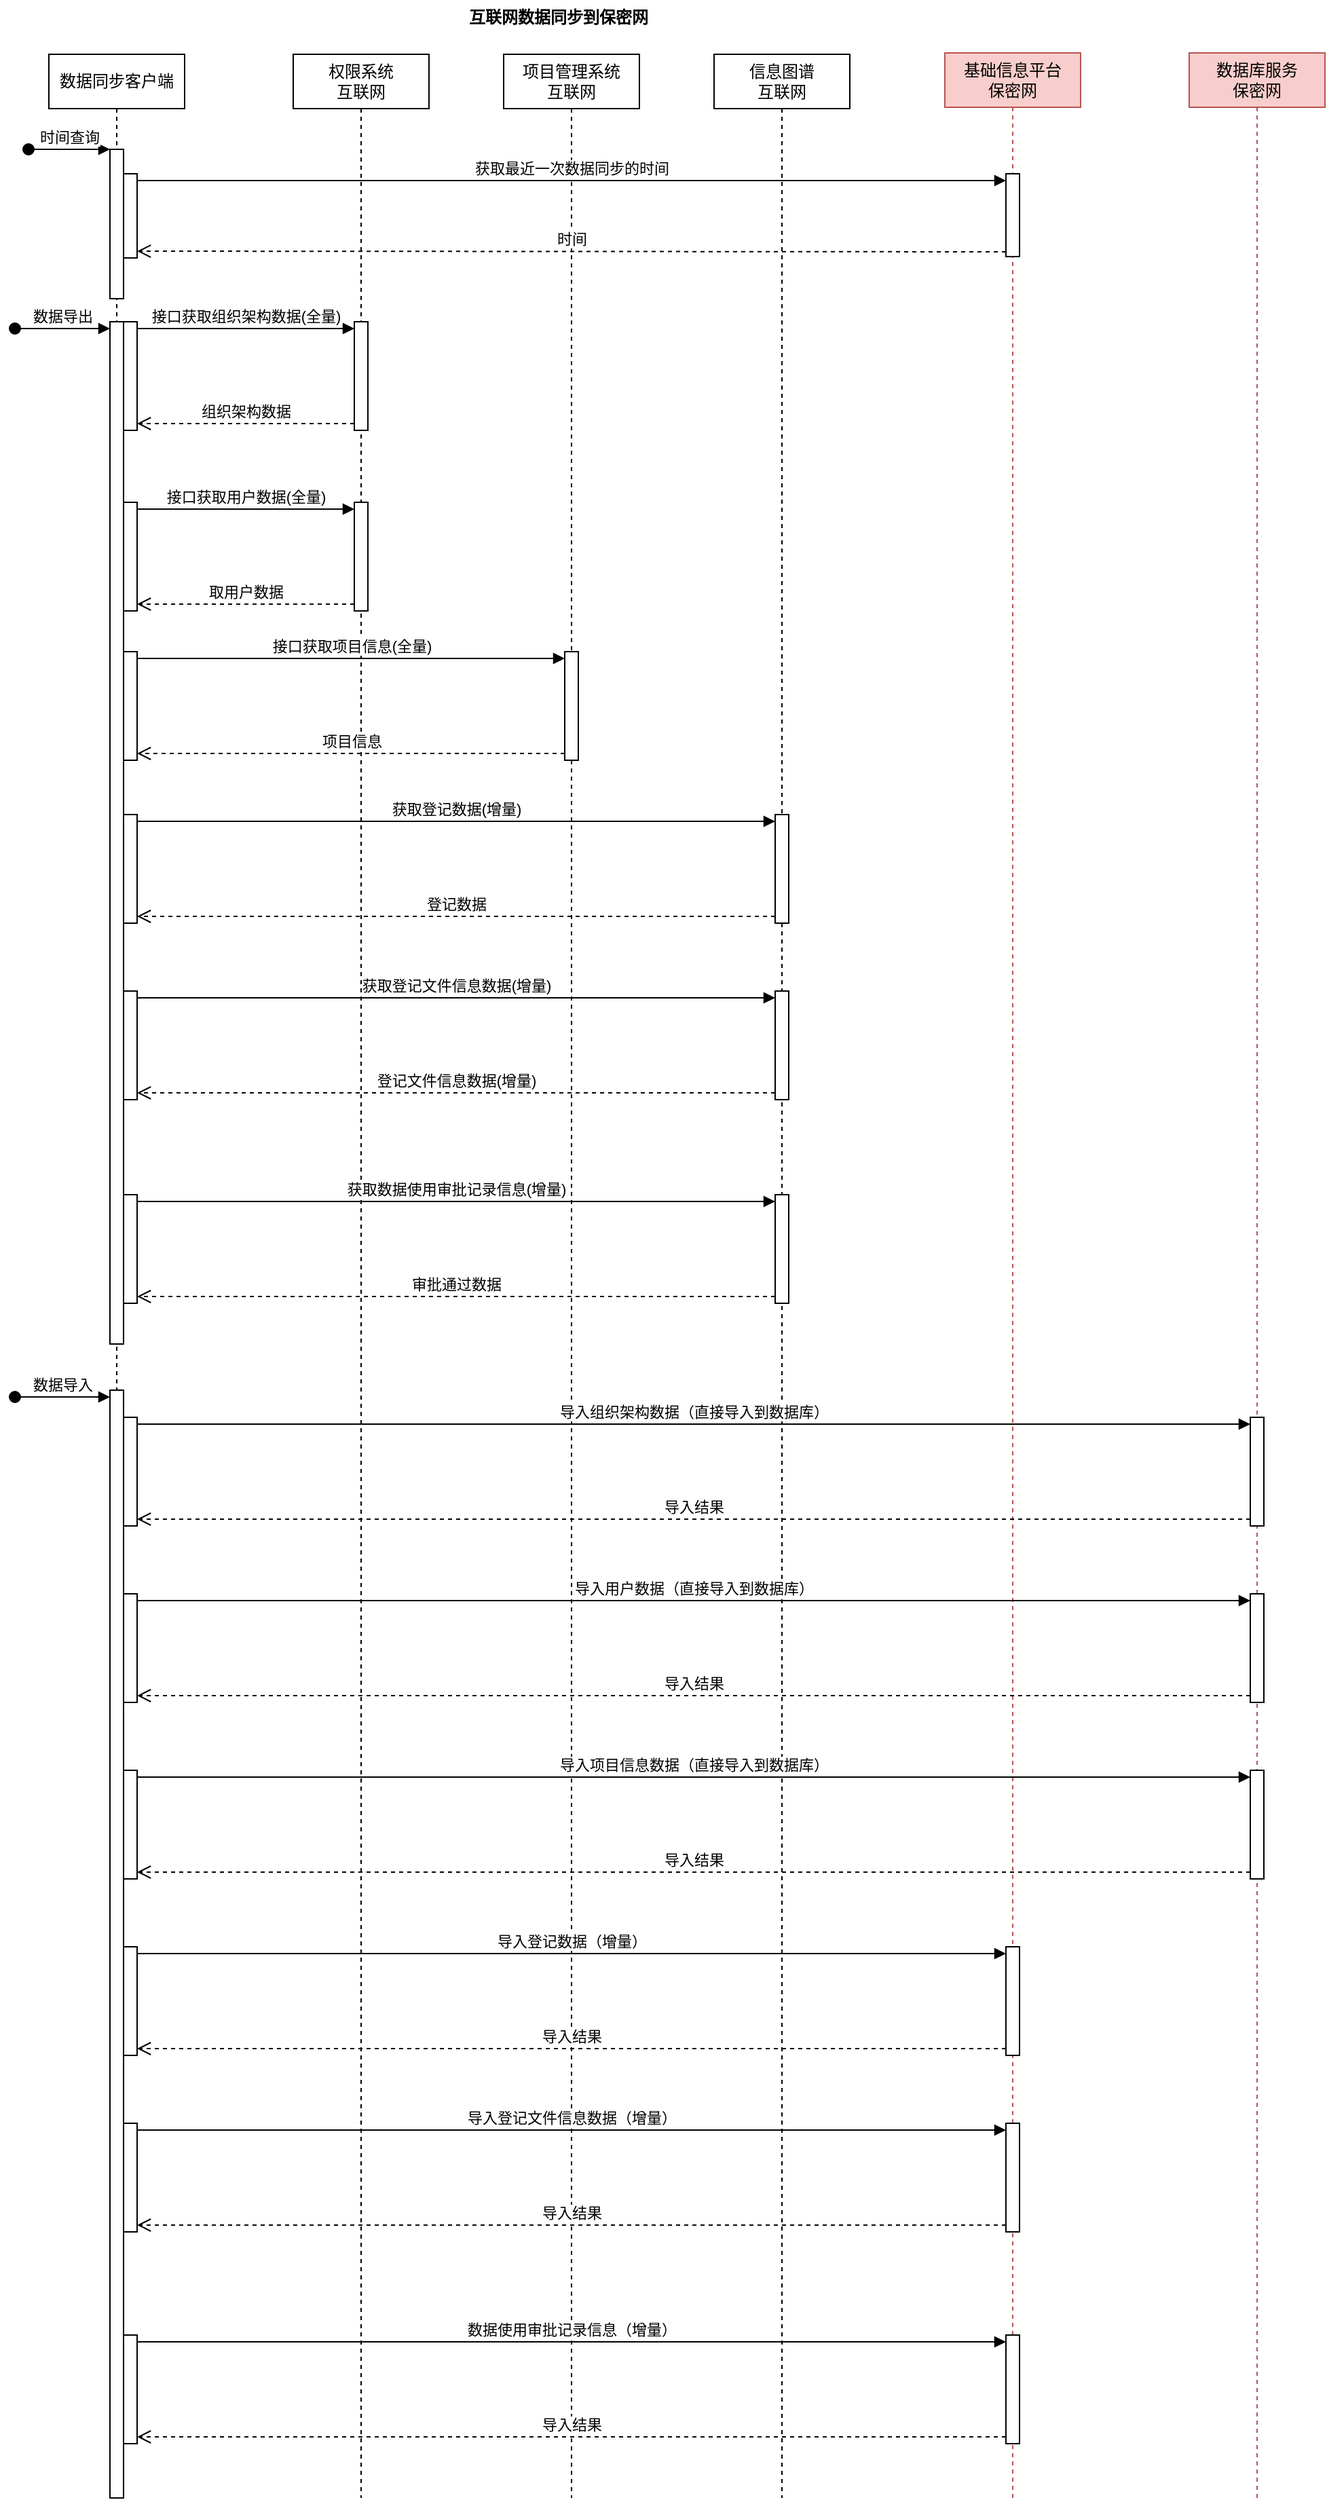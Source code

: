 <mxfile version="24.6.5" type="github">
  <diagram name="Page-1" id="2YBvvXClWsGukQMizWep">
    <mxGraphModel dx="1221" dy="725" grid="1" gridSize="10" guides="1" tooltips="1" connect="1" arrows="1" fold="1" page="1" pageScale="1" pageWidth="850" pageHeight="1100" math="0" shadow="0">
      <root>
        <mxCell id="0" />
        <mxCell id="1" parent="0" />
        <mxCell id="aM9ryv3xv72pqoxQDRHE-1" value="数据同步客户端" style="shape=umlLifeline;perimeter=lifelinePerimeter;whiteSpace=wrap;html=1;container=0;dropTarget=0;collapsible=0;recursiveResize=0;outlineConnect=0;portConstraint=eastwest;newEdgeStyle={&quot;edgeStyle&quot;:&quot;elbowEdgeStyle&quot;,&quot;elbow&quot;:&quot;vertical&quot;,&quot;curved&quot;:0,&quot;rounded&quot;:0};" parent="1" vertex="1">
          <mxGeometry x="40" y="40" width="100" height="1800" as="geometry" />
        </mxCell>
        <mxCell id="aM9ryv3xv72pqoxQDRHE-2" value="" style="html=1;points=[];perimeter=orthogonalPerimeter;outlineConnect=0;targetShapes=umlLifeline;portConstraint=eastwest;newEdgeStyle={&quot;edgeStyle&quot;:&quot;elbowEdgeStyle&quot;,&quot;elbow&quot;:&quot;vertical&quot;,&quot;curved&quot;:0,&quot;rounded&quot;:0};" parent="aM9ryv3xv72pqoxQDRHE-1" vertex="1">
          <mxGeometry x="45" y="70" width="10" height="110" as="geometry" />
        </mxCell>
        <mxCell id="aM9ryv3xv72pqoxQDRHE-3" value="时间查询" style="html=1;verticalAlign=bottom;startArrow=oval;endArrow=block;startSize=8;edgeStyle=elbowEdgeStyle;elbow=vertical;curved=0;rounded=0;" parent="aM9ryv3xv72pqoxQDRHE-1" target="aM9ryv3xv72pqoxQDRHE-2" edge="1">
          <mxGeometry relative="1" as="geometry">
            <mxPoint x="-15" y="70" as="sourcePoint" />
          </mxGeometry>
        </mxCell>
        <mxCell id="a8flHHELQ4XIELZlbhmN-11" value="" style="html=1;points=[[0,0,0,0,5],[0,1,0,0,-5],[1,0,0,0,5],[1,1,0,0,-5]];perimeter=orthogonalPerimeter;outlineConnect=0;targetShapes=umlLifeline;portConstraint=eastwest;newEdgeStyle={&quot;curved&quot;:0,&quot;rounded&quot;:0};" vertex="1" parent="aM9ryv3xv72pqoxQDRHE-1">
          <mxGeometry x="55" y="88" width="10" height="62" as="geometry" />
        </mxCell>
        <mxCell id="a8flHHELQ4XIELZlbhmN-14" value="" style="html=1;points=[[0,0,0,0,5],[0,1,0,0,-5],[1,0,0,0,5],[1,1,0,0,-5]];perimeter=orthogonalPerimeter;outlineConnect=0;targetShapes=umlLifeline;portConstraint=eastwest;newEdgeStyle={&quot;curved&quot;:0,&quot;rounded&quot;:0};" vertex="1" parent="aM9ryv3xv72pqoxQDRHE-1">
          <mxGeometry x="55" y="197" width="10" height="80" as="geometry" />
        </mxCell>
        <mxCell id="a8flHHELQ4XIELZlbhmN-22" value="" style="html=1;points=[[0,0,0,0,5],[0,1,0,0,-5],[1,0,0,0,5],[1,1,0,0,-5]];perimeter=orthogonalPerimeter;outlineConnect=0;targetShapes=umlLifeline;portConstraint=eastwest;newEdgeStyle={&quot;curved&quot;:0,&quot;rounded&quot;:0};" vertex="1" parent="aM9ryv3xv72pqoxQDRHE-1">
          <mxGeometry x="55" y="330" width="10" height="80" as="geometry" />
        </mxCell>
        <mxCell id="a8flHHELQ4XIELZlbhmN-26" value="" style="html=1;points=[[0,0,0,0,5],[0,1,0,0,-5],[1,0,0,0,5],[1,1,0,0,-5]];perimeter=orthogonalPerimeter;outlineConnect=0;targetShapes=umlLifeline;portConstraint=eastwest;newEdgeStyle={&quot;curved&quot;:0,&quot;rounded&quot;:0};" vertex="1" parent="aM9ryv3xv72pqoxQDRHE-1">
          <mxGeometry x="55" y="440" width="10" height="80" as="geometry" />
        </mxCell>
        <mxCell id="a8flHHELQ4XIELZlbhmN-28" value="" style="html=1;points=[[0,0,0,0,5],[0,1,0,0,-5],[1,0,0,0,5],[1,1,0,0,-5]];perimeter=orthogonalPerimeter;outlineConnect=0;targetShapes=umlLifeline;portConstraint=eastwest;newEdgeStyle={&quot;curved&quot;:0,&quot;rounded&quot;:0};" vertex="1" parent="aM9ryv3xv72pqoxQDRHE-1">
          <mxGeometry x="45" y="197" width="10" height="753" as="geometry" />
        </mxCell>
        <mxCell id="a8flHHELQ4XIELZlbhmN-29" value="数据导出" style="html=1;verticalAlign=bottom;startArrow=oval;endArrow=block;startSize=8;curved=0;rounded=0;entryX=0;entryY=0;entryDx=0;entryDy=5;" edge="1" target="a8flHHELQ4XIELZlbhmN-28" parent="aM9ryv3xv72pqoxQDRHE-1">
          <mxGeometry relative="1" as="geometry">
            <mxPoint x="-25" y="202" as="sourcePoint" />
          </mxGeometry>
        </mxCell>
        <mxCell id="a8flHHELQ4XIELZlbhmN-34" value="" style="html=1;points=[[0,0,0,0,5],[0,1,0,0,-5],[1,0,0,0,5],[1,1,0,0,-5]];perimeter=orthogonalPerimeter;outlineConnect=0;targetShapes=umlLifeline;portConstraint=eastwest;newEdgeStyle={&quot;curved&quot;:0,&quot;rounded&quot;:0};" vertex="1" parent="aM9ryv3xv72pqoxQDRHE-1">
          <mxGeometry x="55" y="560" width="10" height="80" as="geometry" />
        </mxCell>
        <mxCell id="a8flHHELQ4XIELZlbhmN-38" value="" style="html=1;points=[[0,0,0,0,5],[0,1,0,0,-5],[1,0,0,0,5],[1,1,0,0,-5]];perimeter=orthogonalPerimeter;outlineConnect=0;targetShapes=umlLifeline;portConstraint=eastwest;newEdgeStyle={&quot;curved&quot;:0,&quot;rounded&quot;:0};" vertex="1" parent="aM9ryv3xv72pqoxQDRHE-1">
          <mxGeometry x="55" y="690" width="10" height="80" as="geometry" />
        </mxCell>
        <mxCell id="a8flHHELQ4XIELZlbhmN-39" value="" style="html=1;points=[[0,0,0,0,5],[0,1,0,0,-5],[1,0,0,0,5],[1,1,0,0,-5]];perimeter=orthogonalPerimeter;outlineConnect=0;targetShapes=umlLifeline;portConstraint=eastwest;newEdgeStyle={&quot;curved&quot;:0,&quot;rounded&quot;:0};" vertex="1" parent="aM9ryv3xv72pqoxQDRHE-1">
          <mxGeometry x="45" y="984" width="10" height="816" as="geometry" />
        </mxCell>
        <mxCell id="a8flHHELQ4XIELZlbhmN-40" value="数据导入" style="html=1;verticalAlign=bottom;startArrow=oval;endArrow=block;startSize=8;curved=0;rounded=0;entryX=0;entryY=0;entryDx=0;entryDy=5;" edge="1" target="a8flHHELQ4XIELZlbhmN-39" parent="aM9ryv3xv72pqoxQDRHE-1">
          <mxGeometry relative="1" as="geometry">
            <mxPoint x="-25" y="989" as="sourcePoint" />
          </mxGeometry>
        </mxCell>
        <mxCell id="a8flHHELQ4XIELZlbhmN-47" value="" style="html=1;points=[[0,0,0,0,5],[0,1,0,0,-5],[1,0,0,0,5],[1,1,0,0,-5]];perimeter=orthogonalPerimeter;outlineConnect=0;targetShapes=umlLifeline;portConstraint=eastwest;newEdgeStyle={&quot;curved&quot;:0,&quot;rounded&quot;:0};" vertex="1" parent="aM9ryv3xv72pqoxQDRHE-1">
          <mxGeometry x="55" y="1004" width="10" height="80" as="geometry" />
        </mxCell>
        <mxCell id="a8flHHELQ4XIELZlbhmN-58" value="" style="html=1;points=[[0,0,0,0,5],[0,1,0,0,-5],[1,0,0,0,5],[1,1,0,0,-5]];perimeter=orthogonalPerimeter;outlineConnect=0;targetShapes=umlLifeline;portConstraint=eastwest;newEdgeStyle={&quot;curved&quot;:0,&quot;rounded&quot;:0};" vertex="1" parent="aM9ryv3xv72pqoxQDRHE-1">
          <mxGeometry x="55" y="1134" width="10" height="80" as="geometry" />
        </mxCell>
        <mxCell id="a8flHHELQ4XIELZlbhmN-62" value="" style="html=1;points=[[0,0,0,0,5],[0,1,0,0,-5],[1,0,0,0,5],[1,1,0,0,-5]];perimeter=orthogonalPerimeter;outlineConnect=0;targetShapes=umlLifeline;portConstraint=eastwest;newEdgeStyle={&quot;curved&quot;:0,&quot;rounded&quot;:0};" vertex="1" parent="aM9ryv3xv72pqoxQDRHE-1">
          <mxGeometry x="55" y="1264" width="10" height="80" as="geometry" />
        </mxCell>
        <mxCell id="a8flHHELQ4XIELZlbhmN-72" value="" style="html=1;points=[[0,0,0,0,5],[0,1,0,0,-5],[1,0,0,0,5],[1,1,0,0,-5]];perimeter=orthogonalPerimeter;outlineConnect=0;targetShapes=umlLifeline;portConstraint=eastwest;newEdgeStyle={&quot;curved&quot;:0,&quot;rounded&quot;:0};" vertex="1" parent="aM9ryv3xv72pqoxQDRHE-1">
          <mxGeometry x="55" y="1394" width="10" height="80" as="geometry" />
        </mxCell>
        <mxCell id="a8flHHELQ4XIELZlbhmN-76" value="" style="html=1;points=[[0,0,0,0,5],[0,1,0,0,-5],[1,0,0,0,5],[1,1,0,0,-5]];perimeter=orthogonalPerimeter;outlineConnect=0;targetShapes=umlLifeline;portConstraint=eastwest;newEdgeStyle={&quot;curved&quot;:0,&quot;rounded&quot;:0};" vertex="1" parent="aM9ryv3xv72pqoxQDRHE-1">
          <mxGeometry x="55" y="1524" width="10" height="80" as="geometry" />
        </mxCell>
        <mxCell id="a8flHHELQ4XIELZlbhmN-80" value="" style="html=1;points=[[0,0,0,0,5],[0,1,0,0,-5],[1,0,0,0,5],[1,1,0,0,-5]];perimeter=orthogonalPerimeter;outlineConnect=0;targetShapes=umlLifeline;portConstraint=eastwest;newEdgeStyle={&quot;curved&quot;:0,&quot;rounded&quot;:0};" vertex="1" parent="aM9ryv3xv72pqoxQDRHE-1">
          <mxGeometry x="55" y="840" width="10" height="80" as="geometry" />
        </mxCell>
        <mxCell id="a8flHHELQ4XIELZlbhmN-84" value="" style="html=1;points=[[0,0,0,0,5],[0,1,0,0,-5],[1,0,0,0,5],[1,1,0,0,-5]];perimeter=orthogonalPerimeter;outlineConnect=0;targetShapes=umlLifeline;portConstraint=eastwest;newEdgeStyle={&quot;curved&quot;:0,&quot;rounded&quot;:0};" vertex="1" parent="aM9ryv3xv72pqoxQDRHE-1">
          <mxGeometry x="55" y="1680" width="10" height="80" as="geometry" />
        </mxCell>
        <mxCell id="aM9ryv3xv72pqoxQDRHE-5" value="权限系统&lt;div&gt;互联网&lt;/div&gt;" style="shape=umlLifeline;perimeter=lifelinePerimeter;whiteSpace=wrap;html=1;container=0;dropTarget=0;collapsible=0;recursiveResize=0;outlineConnect=0;portConstraint=eastwest;newEdgeStyle={&quot;edgeStyle&quot;:&quot;elbowEdgeStyle&quot;,&quot;elbow&quot;:&quot;vertical&quot;,&quot;curved&quot;:0,&quot;rounded&quot;:0};" parent="1" vertex="1">
          <mxGeometry x="220" y="40" width="100" height="1800" as="geometry" />
        </mxCell>
        <mxCell id="a8flHHELQ4XIELZlbhmN-15" value="" style="html=1;points=[[0,0,0,0,5],[0,1,0,0,-5],[1,0,0,0,5],[1,1,0,0,-5]];perimeter=orthogonalPerimeter;outlineConnect=0;targetShapes=umlLifeline;portConstraint=eastwest;newEdgeStyle={&quot;curved&quot;:0,&quot;rounded&quot;:0};" vertex="1" parent="aM9ryv3xv72pqoxQDRHE-5">
          <mxGeometry x="45" y="197" width="10" height="80" as="geometry" />
        </mxCell>
        <mxCell id="a8flHHELQ4XIELZlbhmN-19" value="" style="html=1;points=[[0,0,0,0,5],[0,1,0,0,-5],[1,0,0,0,5],[1,1,0,0,-5]];perimeter=orthogonalPerimeter;outlineConnect=0;targetShapes=umlLifeline;portConstraint=eastwest;newEdgeStyle={&quot;curved&quot;:0,&quot;rounded&quot;:0};" vertex="1" parent="aM9ryv3xv72pqoxQDRHE-5">
          <mxGeometry x="45" y="330" width="10" height="80" as="geometry" />
        </mxCell>
        <mxCell id="a8flHHELQ4XIELZlbhmN-1" value="项目管理系统&lt;div&gt;互联网&lt;br&gt;&lt;/div&gt;" style="shape=umlLifeline;perimeter=lifelinePerimeter;whiteSpace=wrap;html=1;container=0;dropTarget=0;collapsible=0;recursiveResize=0;outlineConnect=0;portConstraint=eastwest;newEdgeStyle={&quot;edgeStyle&quot;:&quot;elbowEdgeStyle&quot;,&quot;elbow&quot;:&quot;vertical&quot;,&quot;curved&quot;:0,&quot;rounded&quot;:0};" vertex="1" parent="1">
          <mxGeometry x="375" y="40" width="100" height="1800" as="geometry" />
        </mxCell>
        <mxCell id="a8flHHELQ4XIELZlbhmN-23" value="" style="html=1;points=[[0,0,0,0,5],[0,1,0,0,-5],[1,0,0,0,5],[1,1,0,0,-5]];perimeter=orthogonalPerimeter;outlineConnect=0;targetShapes=umlLifeline;portConstraint=eastwest;newEdgeStyle={&quot;curved&quot;:0,&quot;rounded&quot;:0};" vertex="1" parent="a8flHHELQ4XIELZlbhmN-1">
          <mxGeometry x="45" y="440" width="10" height="80" as="geometry" />
        </mxCell>
        <mxCell id="a8flHHELQ4XIELZlbhmN-3" value="信息图谱&lt;div&gt;互联网&lt;br&gt;&lt;/div&gt;" style="shape=umlLifeline;perimeter=lifelinePerimeter;whiteSpace=wrap;html=1;container=0;dropTarget=0;collapsible=0;recursiveResize=0;outlineConnect=0;portConstraint=eastwest;newEdgeStyle={&quot;edgeStyle&quot;:&quot;elbowEdgeStyle&quot;,&quot;elbow&quot;:&quot;vertical&quot;,&quot;curved&quot;:0,&quot;rounded&quot;:0};" vertex="1" parent="1">
          <mxGeometry x="530" y="40" width="100" height="1800" as="geometry" />
        </mxCell>
        <mxCell id="a8flHHELQ4XIELZlbhmN-31" value="" style="html=1;points=[[0,0,0,0,5],[0,1,0,0,-5],[1,0,0,0,5],[1,1,0,0,-5]];perimeter=orthogonalPerimeter;outlineConnect=0;targetShapes=umlLifeline;portConstraint=eastwest;newEdgeStyle={&quot;curved&quot;:0,&quot;rounded&quot;:0};" vertex="1" parent="a8flHHELQ4XIELZlbhmN-3">
          <mxGeometry x="45" y="560" width="10" height="80" as="geometry" />
        </mxCell>
        <mxCell id="a8flHHELQ4XIELZlbhmN-35" value="" style="html=1;points=[[0,0,0,0,5],[0,1,0,0,-5],[1,0,0,0,5],[1,1,0,0,-5]];perimeter=orthogonalPerimeter;outlineConnect=0;targetShapes=umlLifeline;portConstraint=eastwest;newEdgeStyle={&quot;curved&quot;:0,&quot;rounded&quot;:0};" vertex="1" parent="a8flHHELQ4XIELZlbhmN-3">
          <mxGeometry x="45" y="690" width="10" height="80" as="geometry" />
        </mxCell>
        <mxCell id="a8flHHELQ4XIELZlbhmN-77" value="" style="html=1;points=[[0,0,0,0,5],[0,1,0,0,-5],[1,0,0,0,5],[1,1,0,0,-5]];perimeter=orthogonalPerimeter;outlineConnect=0;targetShapes=umlLifeline;portConstraint=eastwest;newEdgeStyle={&quot;curved&quot;:0,&quot;rounded&quot;:0};" vertex="1" parent="a8flHHELQ4XIELZlbhmN-3">
          <mxGeometry x="45" y="840" width="10" height="80" as="geometry" />
        </mxCell>
        <mxCell id="a8flHHELQ4XIELZlbhmN-5" value="基础信息平台&lt;div&gt;保密网&lt;/div&gt;" style="shape=umlLifeline;perimeter=lifelinePerimeter;whiteSpace=wrap;html=1;container=0;dropTarget=0;collapsible=0;recursiveResize=0;outlineConnect=0;portConstraint=eastwest;newEdgeStyle={&quot;edgeStyle&quot;:&quot;elbowEdgeStyle&quot;,&quot;elbow&quot;:&quot;vertical&quot;,&quot;curved&quot;:0,&quot;rounded&quot;:0};fillColor=#f8cecc;strokeColor=#b85450;" vertex="1" parent="1">
          <mxGeometry x="700" y="39" width="100" height="1801" as="geometry" />
        </mxCell>
        <mxCell id="a8flHHELQ4XIELZlbhmN-6" value="" style="html=1;points=[];perimeter=orthogonalPerimeter;outlineConnect=0;targetShapes=umlLifeline;portConstraint=eastwest;newEdgeStyle={&quot;edgeStyle&quot;:&quot;elbowEdgeStyle&quot;,&quot;elbow&quot;:&quot;vertical&quot;,&quot;curved&quot;:0,&quot;rounded&quot;:0};" vertex="1" parent="a8flHHELQ4XIELZlbhmN-5">
          <mxGeometry x="45" y="89" width="10" height="61" as="geometry" />
        </mxCell>
        <mxCell id="a8flHHELQ4XIELZlbhmN-69" value="" style="html=1;points=[[0,0,0,0,5],[0,1,0,0,-5],[1,0,0,0,5],[1,1,0,0,-5]];perimeter=orthogonalPerimeter;outlineConnect=0;targetShapes=umlLifeline;portConstraint=eastwest;newEdgeStyle={&quot;curved&quot;:0,&quot;rounded&quot;:0};" vertex="1" parent="a8flHHELQ4XIELZlbhmN-5">
          <mxGeometry x="45" y="1395" width="10" height="80" as="geometry" />
        </mxCell>
        <mxCell id="a8flHHELQ4XIELZlbhmN-73" value="" style="html=1;points=[[0,0,0,0,5],[0,1,0,0,-5],[1,0,0,0,5],[1,1,0,0,-5]];perimeter=orthogonalPerimeter;outlineConnect=0;targetShapes=umlLifeline;portConstraint=eastwest;newEdgeStyle={&quot;curved&quot;:0,&quot;rounded&quot;:0};" vertex="1" parent="a8flHHELQ4XIELZlbhmN-5">
          <mxGeometry x="45" y="1525" width="10" height="80" as="geometry" />
        </mxCell>
        <mxCell id="a8flHHELQ4XIELZlbhmN-81" value="" style="html=1;points=[[0,0,0,0,5],[0,1,0,0,-5],[1,0,0,0,5],[1,1,0,0,-5]];perimeter=orthogonalPerimeter;outlineConnect=0;targetShapes=umlLifeline;portConstraint=eastwest;newEdgeStyle={&quot;curved&quot;:0,&quot;rounded&quot;:0};" vertex="1" parent="a8flHHELQ4XIELZlbhmN-5">
          <mxGeometry x="45" y="1681" width="10" height="80" as="geometry" />
        </mxCell>
        <mxCell id="a8flHHELQ4XIELZlbhmN-12" value="获取最近一次数据同步的时间" style="html=1;verticalAlign=bottom;endArrow=block;curved=0;rounded=0;exitX=1;exitY=0;exitDx=0;exitDy=5;exitPerimeter=0;" edge="1" parent="1" source="a8flHHELQ4XIELZlbhmN-11" target="a8flHHELQ4XIELZlbhmN-6">
          <mxGeometry width="80" relative="1" as="geometry">
            <mxPoint x="150" y="150" as="sourcePoint" />
            <mxPoint x="230" y="150" as="targetPoint" />
          </mxGeometry>
        </mxCell>
        <mxCell id="a8flHHELQ4XIELZlbhmN-13" value="时间" style="html=1;verticalAlign=bottom;endArrow=open;dashed=1;endSize=8;curved=0;rounded=0;entryX=1;entryY=1;entryDx=0;entryDy=-5;entryPerimeter=0;" edge="1" parent="1" target="a8flHHELQ4XIELZlbhmN-11">
          <mxGeometry relative="1" as="geometry">
            <mxPoint x="745" y="185.5" as="sourcePoint" />
            <mxPoint x="105" y="185.5" as="targetPoint" />
          </mxGeometry>
        </mxCell>
        <mxCell id="a8flHHELQ4XIELZlbhmN-16" value="接口获取组织架构数据(全量)" style="html=1;verticalAlign=bottom;endArrow=block;curved=0;rounded=0;entryX=0;entryY=0;entryDx=0;entryDy=5;exitX=1;exitY=0;exitDx=0;exitDy=5;exitPerimeter=0;" edge="1" target="a8flHHELQ4XIELZlbhmN-15" parent="1" source="a8flHHELQ4XIELZlbhmN-14">
          <mxGeometry relative="1" as="geometry">
            <mxPoint x="195" y="242" as="sourcePoint" />
          </mxGeometry>
        </mxCell>
        <mxCell id="a8flHHELQ4XIELZlbhmN-17" value="组织架构数据" style="html=1;verticalAlign=bottom;endArrow=open;dashed=1;endSize=8;curved=0;rounded=0;exitX=0;exitY=1;exitDx=0;exitDy=-5;entryX=1;entryY=1;entryDx=0;entryDy=-5;entryPerimeter=0;" edge="1" source="a8flHHELQ4XIELZlbhmN-15" parent="1" target="a8flHHELQ4XIELZlbhmN-14">
          <mxGeometry relative="1" as="geometry">
            <mxPoint x="195" y="312" as="targetPoint" />
          </mxGeometry>
        </mxCell>
        <mxCell id="a8flHHELQ4XIELZlbhmN-20" value="接口获取用户数据(全量)" style="html=1;verticalAlign=bottom;endArrow=block;curved=0;rounded=0;entryX=0;entryY=0;entryDx=0;entryDy=5;exitX=1;exitY=0;exitDx=0;exitDy=5;exitPerimeter=0;" edge="1" target="a8flHHELQ4XIELZlbhmN-19" parent="1" source="a8flHHELQ4XIELZlbhmN-22">
          <mxGeometry relative="1" as="geometry">
            <mxPoint x="195" y="375" as="sourcePoint" />
          </mxGeometry>
        </mxCell>
        <mxCell id="a8flHHELQ4XIELZlbhmN-21" value="取用户数据" style="html=1;verticalAlign=bottom;endArrow=open;dashed=1;endSize=8;curved=0;rounded=0;exitX=0;exitY=1;exitDx=0;exitDy=-5;entryX=1;entryY=1;entryDx=0;entryDy=-5;entryPerimeter=0;" edge="1" source="a8flHHELQ4XIELZlbhmN-19" parent="1" target="a8flHHELQ4XIELZlbhmN-22">
          <mxGeometry relative="1" as="geometry">
            <mxPoint x="195" y="445" as="targetPoint" />
          </mxGeometry>
        </mxCell>
        <mxCell id="a8flHHELQ4XIELZlbhmN-24" value="接口获取项目信息(全量)" style="html=1;verticalAlign=bottom;endArrow=block;curved=0;rounded=0;entryX=0;entryY=0;entryDx=0;entryDy=5;exitX=1;exitY=0;exitDx=0;exitDy=5;exitPerimeter=0;" edge="1" target="a8flHHELQ4XIELZlbhmN-23" parent="1" source="a8flHHELQ4XIELZlbhmN-26">
          <mxGeometry relative="1" as="geometry">
            <mxPoint x="350" y="485" as="sourcePoint" />
          </mxGeometry>
        </mxCell>
        <mxCell id="a8flHHELQ4XIELZlbhmN-25" value="项目信息" style="html=1;verticalAlign=bottom;endArrow=open;dashed=1;endSize=8;curved=0;rounded=0;exitX=0;exitY=1;exitDx=0;exitDy=-5;entryX=1;entryY=1;entryDx=0;entryDy=-5;entryPerimeter=0;" edge="1" source="a8flHHELQ4XIELZlbhmN-23" parent="1" target="a8flHHELQ4XIELZlbhmN-26">
          <mxGeometry relative="1" as="geometry">
            <mxPoint x="350" y="555" as="targetPoint" />
          </mxGeometry>
        </mxCell>
        <mxCell id="a8flHHELQ4XIELZlbhmN-32" value="获取登记数据(增量)" style="html=1;verticalAlign=bottom;endArrow=block;curved=0;rounded=0;entryX=0;entryY=0;entryDx=0;entryDy=5;exitX=1;exitY=0;exitDx=0;exitDy=5;exitPerimeter=0;" edge="1" target="a8flHHELQ4XIELZlbhmN-31" parent="1" source="a8flHHELQ4XIELZlbhmN-34">
          <mxGeometry relative="1" as="geometry">
            <mxPoint x="505" y="605" as="sourcePoint" />
          </mxGeometry>
        </mxCell>
        <mxCell id="a8flHHELQ4XIELZlbhmN-33" value="登记数据" style="html=1;verticalAlign=bottom;endArrow=open;dashed=1;endSize=8;curved=0;rounded=0;exitX=0;exitY=1;exitDx=0;exitDy=-5;entryX=1;entryY=1;entryDx=0;entryDy=-5;entryPerimeter=0;" edge="1" source="a8flHHELQ4XIELZlbhmN-31" parent="1" target="a8flHHELQ4XIELZlbhmN-34">
          <mxGeometry relative="1" as="geometry">
            <mxPoint x="505" y="675" as="targetPoint" />
          </mxGeometry>
        </mxCell>
        <mxCell id="a8flHHELQ4XIELZlbhmN-36" value="获取登记文件信息数据(增量)" style="html=1;verticalAlign=bottom;endArrow=block;curved=0;rounded=0;entryX=0;entryY=0;entryDx=0;entryDy=5;exitX=1;exitY=0;exitDx=0;exitDy=5;exitPerimeter=0;" edge="1" target="a8flHHELQ4XIELZlbhmN-35" parent="1" source="a8flHHELQ4XIELZlbhmN-38">
          <mxGeometry relative="1" as="geometry">
            <mxPoint x="505" y="735" as="sourcePoint" />
          </mxGeometry>
        </mxCell>
        <mxCell id="a8flHHELQ4XIELZlbhmN-37" value="登记文件信息数据(增量)" style="html=1;verticalAlign=bottom;endArrow=open;dashed=1;endSize=8;curved=0;rounded=0;exitX=0;exitY=1;exitDx=0;exitDy=-5;entryX=1;entryY=1;entryDx=0;entryDy=-5;entryPerimeter=0;" edge="1" source="a8flHHELQ4XIELZlbhmN-35" parent="1" target="a8flHHELQ4XIELZlbhmN-38">
          <mxGeometry relative="1" as="geometry">
            <mxPoint x="505" y="805" as="targetPoint" />
          </mxGeometry>
        </mxCell>
        <mxCell id="a8flHHELQ4XIELZlbhmN-48" value="互联网数据同步到保密网" style="text;align=center;fontStyle=1;verticalAlign=middle;spacingLeft=3;spacingRight=3;strokeColor=none;rotatable=0;points=[[0,0.5],[1,0.5]];portConstraint=eastwest;html=1;" vertex="1" parent="1">
          <mxGeometry x="375" width="80" height="26" as="geometry" />
        </mxCell>
        <mxCell id="a8flHHELQ4XIELZlbhmN-49" value="数据库服务&lt;div&gt;保密网&lt;/div&gt;" style="shape=umlLifeline;perimeter=lifelinePerimeter;whiteSpace=wrap;html=1;container=0;dropTarget=0;collapsible=0;recursiveResize=0;outlineConnect=0;portConstraint=eastwest;newEdgeStyle={&quot;edgeStyle&quot;:&quot;elbowEdgeStyle&quot;,&quot;elbow&quot;:&quot;vertical&quot;,&quot;curved&quot;:0,&quot;rounded&quot;:0};fillColor=#f8cecc;strokeColor=#b85450;" vertex="1" parent="1">
          <mxGeometry x="880" y="39" width="100" height="1801" as="geometry" />
        </mxCell>
        <mxCell id="a8flHHELQ4XIELZlbhmN-52" value="" style="html=1;points=[[0,0,0,0,5],[0,1,0,0,-5],[1,0,0,0,5],[1,1,0,0,-5]];perimeter=orthogonalPerimeter;outlineConnect=0;targetShapes=umlLifeline;portConstraint=eastwest;newEdgeStyle={&quot;curved&quot;:0,&quot;rounded&quot;:0};" vertex="1" parent="a8flHHELQ4XIELZlbhmN-49">
          <mxGeometry x="45" y="1005" width="10" height="80" as="geometry" />
        </mxCell>
        <mxCell id="a8flHHELQ4XIELZlbhmN-55" value="" style="html=1;points=[[0,0,0,0,5],[0,1,0,0,-5],[1,0,0,0,5],[1,1,0,0,-5]];perimeter=orthogonalPerimeter;outlineConnect=0;targetShapes=umlLifeline;portConstraint=eastwest;newEdgeStyle={&quot;curved&quot;:0,&quot;rounded&quot;:0};" vertex="1" parent="a8flHHELQ4XIELZlbhmN-49">
          <mxGeometry x="45" y="1135" width="10" height="80" as="geometry" />
        </mxCell>
        <mxCell id="a8flHHELQ4XIELZlbhmN-63" value="" style="html=1;points=[[0,0,0,0,5],[0,1,0,0,-5],[1,0,0,0,5],[1,1,0,0,-5]];perimeter=orthogonalPerimeter;outlineConnect=0;targetShapes=umlLifeline;portConstraint=eastwest;newEdgeStyle={&quot;curved&quot;:0,&quot;rounded&quot;:0};" vertex="1" parent="a8flHHELQ4XIELZlbhmN-49">
          <mxGeometry x="45" y="1265" width="10" height="80" as="geometry" />
        </mxCell>
        <mxCell id="a8flHHELQ4XIELZlbhmN-53" value="导入组织架构数据（直接导入到数据库）" style="html=1;verticalAlign=bottom;endArrow=block;curved=0;rounded=0;entryX=0;entryY=0;entryDx=0;entryDy=5;exitX=1;exitY=0;exitDx=0;exitDy=5;exitPerimeter=0;" edge="1" target="a8flHHELQ4XIELZlbhmN-52" parent="1" source="a8flHHELQ4XIELZlbhmN-47">
          <mxGeometry relative="1" as="geometry">
            <mxPoint x="855" y="1049" as="sourcePoint" />
          </mxGeometry>
        </mxCell>
        <mxCell id="a8flHHELQ4XIELZlbhmN-54" value="导入结果" style="html=1;verticalAlign=bottom;endArrow=open;dashed=1;endSize=8;curved=0;rounded=0;exitX=0;exitY=1;exitDx=0;exitDy=-5;entryX=1;entryY=1;entryDx=0;entryDy=-5;entryPerimeter=0;" edge="1" source="a8flHHELQ4XIELZlbhmN-52" parent="1" target="a8flHHELQ4XIELZlbhmN-47">
          <mxGeometry relative="1" as="geometry">
            <mxPoint x="855" y="1119" as="targetPoint" />
            <mxPoint as="offset" />
          </mxGeometry>
        </mxCell>
        <mxCell id="a8flHHELQ4XIELZlbhmN-56" value="导入用户数据（直接导入到数据库）" style="html=1;verticalAlign=bottom;endArrow=block;curved=0;rounded=0;entryX=0;entryY=0;entryDx=0;entryDy=5;exitX=1;exitY=0;exitDx=0;exitDy=5;exitPerimeter=0;" edge="1" target="a8flHHELQ4XIELZlbhmN-55" parent="1" source="a8flHHELQ4XIELZlbhmN-58">
          <mxGeometry relative="1" as="geometry">
            <mxPoint x="855" y="1179" as="sourcePoint" />
          </mxGeometry>
        </mxCell>
        <mxCell id="a8flHHELQ4XIELZlbhmN-57" value="导入结果" style="html=1;verticalAlign=bottom;endArrow=open;dashed=1;endSize=8;curved=0;rounded=0;exitX=0;exitY=1;exitDx=0;exitDy=-5;entryX=1;entryY=1;entryDx=0;entryDy=-5;entryPerimeter=0;" edge="1" source="a8flHHELQ4XIELZlbhmN-55" parent="1" target="a8flHHELQ4XIELZlbhmN-58">
          <mxGeometry relative="1" as="geometry">
            <mxPoint x="855" y="1249" as="targetPoint" />
          </mxGeometry>
        </mxCell>
        <mxCell id="a8flHHELQ4XIELZlbhmN-64" value="导入项目信息数据（直接导入到数据库）" style="html=1;verticalAlign=bottom;endArrow=block;curved=0;rounded=0;entryX=0;entryY=0;entryDx=0;entryDy=5;exitX=1;exitY=0;exitDx=0;exitDy=5;exitPerimeter=0;" edge="1" target="a8flHHELQ4XIELZlbhmN-63" parent="1" source="a8flHHELQ4XIELZlbhmN-62">
          <mxGeometry relative="1" as="geometry">
            <mxPoint x="855" y="1309" as="sourcePoint" />
          </mxGeometry>
        </mxCell>
        <mxCell id="a8flHHELQ4XIELZlbhmN-65" value="导入结果" style="html=1;verticalAlign=bottom;endArrow=open;dashed=1;endSize=8;curved=0;rounded=0;exitX=0;exitY=1;exitDx=0;exitDy=-5;" edge="1" source="a8flHHELQ4XIELZlbhmN-63" parent="1" target="a8flHHELQ4XIELZlbhmN-62">
          <mxGeometry relative="1" as="geometry">
            <mxPoint x="855" y="1379" as="targetPoint" />
          </mxGeometry>
        </mxCell>
        <mxCell id="a8flHHELQ4XIELZlbhmN-70" value="导入登记数据（增量）" style="html=1;verticalAlign=bottom;endArrow=block;curved=0;rounded=0;entryX=0;entryY=0;entryDx=0;entryDy=5;exitX=1;exitY=0;exitDx=0;exitDy=5;exitPerimeter=0;" edge="1" target="a8flHHELQ4XIELZlbhmN-69" parent="1" source="a8flHHELQ4XIELZlbhmN-72">
          <mxGeometry relative="1" as="geometry">
            <mxPoint x="675" y="1439" as="sourcePoint" />
            <mxPoint as="offset" />
          </mxGeometry>
        </mxCell>
        <mxCell id="a8flHHELQ4XIELZlbhmN-71" value="导入结果" style="html=1;verticalAlign=bottom;endArrow=open;dashed=1;endSize=8;curved=0;rounded=0;exitX=0;exitY=1;exitDx=0;exitDy=-5;entryX=1;entryY=1;entryDx=0;entryDy=-5;entryPerimeter=0;" edge="1" source="a8flHHELQ4XIELZlbhmN-69" parent="1" target="a8flHHELQ4XIELZlbhmN-72">
          <mxGeometry relative="1" as="geometry">
            <mxPoint x="675" y="1509" as="targetPoint" />
          </mxGeometry>
        </mxCell>
        <mxCell id="a8flHHELQ4XIELZlbhmN-74" value="导入登记文件信息数据（增量）" style="html=1;verticalAlign=bottom;endArrow=block;curved=0;rounded=0;entryX=0;entryY=0;entryDx=0;entryDy=5;exitX=1;exitY=0;exitDx=0;exitDy=5;exitPerimeter=0;" edge="1" target="a8flHHELQ4XIELZlbhmN-73" parent="1" source="a8flHHELQ4XIELZlbhmN-76">
          <mxGeometry relative="1" as="geometry">
            <mxPoint x="675" y="1569" as="sourcePoint" />
          </mxGeometry>
        </mxCell>
        <mxCell id="a8flHHELQ4XIELZlbhmN-75" value="导入结果" style="html=1;verticalAlign=bottom;endArrow=open;dashed=1;endSize=8;curved=0;rounded=0;exitX=0;exitY=1;exitDx=0;exitDy=-5;entryX=1;entryY=1;entryDx=0;entryDy=-5;entryPerimeter=0;" edge="1" source="a8flHHELQ4XIELZlbhmN-73" parent="1" target="a8flHHELQ4XIELZlbhmN-76">
          <mxGeometry relative="1" as="geometry">
            <mxPoint x="675" y="1639" as="targetPoint" />
          </mxGeometry>
        </mxCell>
        <mxCell id="a8flHHELQ4XIELZlbhmN-78" value="获取数据使用审批记录信息(增量)" style="html=1;verticalAlign=bottom;endArrow=block;curved=0;rounded=0;entryX=0;entryY=0;entryDx=0;entryDy=5;" edge="1" target="a8flHHELQ4XIELZlbhmN-77" parent="1" source="a8flHHELQ4XIELZlbhmN-80">
          <mxGeometry relative="1" as="geometry">
            <mxPoint x="505" y="885" as="sourcePoint" />
          </mxGeometry>
        </mxCell>
        <mxCell id="a8flHHELQ4XIELZlbhmN-79" value="审批通过数据" style="html=1;verticalAlign=bottom;endArrow=open;dashed=1;endSize=8;curved=0;rounded=0;exitX=0;exitY=1;exitDx=0;exitDy=-5;entryX=1;entryY=1;entryDx=0;entryDy=-5;entryPerimeter=0;" edge="1" source="a8flHHELQ4XIELZlbhmN-77" parent="1" target="a8flHHELQ4XIELZlbhmN-80">
          <mxGeometry relative="1" as="geometry">
            <mxPoint x="505" y="955" as="targetPoint" />
          </mxGeometry>
        </mxCell>
        <mxCell id="a8flHHELQ4XIELZlbhmN-82" value="数据使用审批记录信息（增量）" style="html=1;verticalAlign=bottom;endArrow=block;curved=0;rounded=0;entryX=0;entryY=0;entryDx=0;entryDy=5;exitX=1;exitY=0;exitDx=0;exitDy=5;exitPerimeter=0;" edge="1" target="a8flHHELQ4XIELZlbhmN-81" parent="1" source="a8flHHELQ4XIELZlbhmN-84">
          <mxGeometry relative="1" as="geometry">
            <mxPoint x="675" y="1725" as="sourcePoint" />
          </mxGeometry>
        </mxCell>
        <mxCell id="a8flHHELQ4XIELZlbhmN-83" value="导入结果" style="html=1;verticalAlign=bottom;endArrow=open;dashed=1;endSize=8;curved=0;rounded=0;exitX=0;exitY=1;exitDx=0;exitDy=-5;entryX=1;entryY=1;entryDx=0;entryDy=-5;entryPerimeter=0;" edge="1" source="a8flHHELQ4XIELZlbhmN-81" parent="1" target="a8flHHELQ4XIELZlbhmN-84">
          <mxGeometry relative="1" as="geometry">
            <mxPoint x="675" y="1795" as="targetPoint" />
          </mxGeometry>
        </mxCell>
      </root>
    </mxGraphModel>
  </diagram>
</mxfile>
